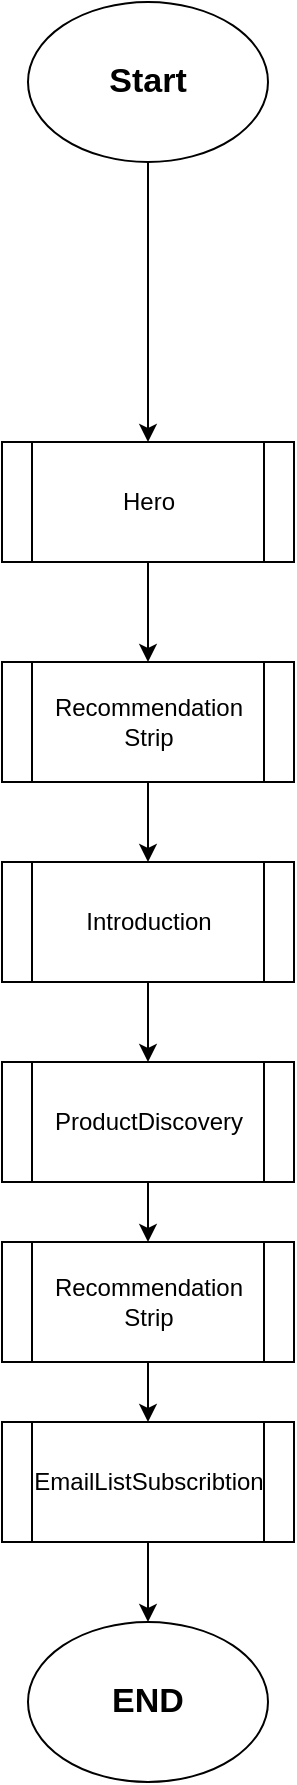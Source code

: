 <mxfile version="13.6.2" type="device"><diagram id="C5RBs43oDa-KdzZeNtuy" name="Page-1"><mxGraphModel dx="1024" dy="592" grid="1" gridSize="10" guides="1" tooltips="1" connect="1" arrows="1" fold="1" page="1" pageScale="1" pageWidth="827" pageHeight="1169" math="0" shadow="0"><root><mxCell id="WIyWlLk6GJQsqaUBKTNV-0"/><mxCell id="WIyWlLk6GJQsqaUBKTNV-1" parent="WIyWlLk6GJQsqaUBKTNV-0"/><mxCell id="FsK1T4aOb_RcDNJlNUbK-2" value="" style="edgeStyle=orthogonalEdgeStyle;rounded=0;orthogonalLoop=1;jettySize=auto;html=1;entryX=0.5;entryY=0;entryDx=0;entryDy=0;" parent="WIyWlLk6GJQsqaUBKTNV-1" source="FsK1T4aOb_RcDNJlNUbK-0" target="FsK1T4aOb_RcDNJlNUbK-3" edge="1"><mxGeometry relative="1" as="geometry"><mxPoint x="414" y="180" as="targetPoint"/></mxGeometry></mxCell><mxCell id="FsK1T4aOb_RcDNJlNUbK-0" value="&lt;b&gt;&lt;font style=&quot;font-size: 17px&quot;&gt;Start&lt;/font&gt;&lt;/b&gt;" style="ellipse;whiteSpace=wrap;html=1;" parent="WIyWlLk6GJQsqaUBKTNV-1" vertex="1"><mxGeometry x="354" y="60" width="120" height="80" as="geometry"/></mxCell><mxCell id="FsK1T4aOb_RcDNJlNUbK-6" value="" style="edgeStyle=orthogonalEdgeStyle;rounded=0;orthogonalLoop=1;jettySize=auto;html=1;" parent="WIyWlLk6GJQsqaUBKTNV-1" source="FsK1T4aOb_RcDNJlNUbK-3" target="FsK1T4aOb_RcDNJlNUbK-5" edge="1"><mxGeometry relative="1" as="geometry"/></mxCell><mxCell id="FsK1T4aOb_RcDNJlNUbK-3" value="Hero" style="shape=process;whiteSpace=wrap;html=1;backgroundOutline=1;" parent="WIyWlLk6GJQsqaUBKTNV-1" vertex="1"><mxGeometry x="341" y="280" width="146" height="60" as="geometry"/></mxCell><mxCell id="FsK1T4aOb_RcDNJlNUbK-8" value="" style="edgeStyle=orthogonalEdgeStyle;rounded=0;orthogonalLoop=1;jettySize=auto;html=1;" parent="WIyWlLk6GJQsqaUBKTNV-1" source="FsK1T4aOb_RcDNJlNUbK-5" target="FsK1T4aOb_RcDNJlNUbK-7" edge="1"><mxGeometry relative="1" as="geometry"/></mxCell><mxCell id="FsK1T4aOb_RcDNJlNUbK-5" value="Recommendation Strip" style="shape=process;whiteSpace=wrap;html=1;backgroundOutline=1;" parent="WIyWlLk6GJQsqaUBKTNV-1" vertex="1"><mxGeometry x="341" y="390" width="146" height="60" as="geometry"/></mxCell><mxCell id="FsK1T4aOb_RcDNJlNUbK-10" value="" style="edgeStyle=orthogonalEdgeStyle;rounded=0;orthogonalLoop=1;jettySize=auto;html=1;" parent="WIyWlLk6GJQsqaUBKTNV-1" source="FsK1T4aOb_RcDNJlNUbK-7" target="FsK1T4aOb_RcDNJlNUbK-9" edge="1"><mxGeometry relative="1" as="geometry"/></mxCell><mxCell id="FsK1T4aOb_RcDNJlNUbK-7" value="Introduction" style="shape=process;whiteSpace=wrap;html=1;backgroundOutline=1;" parent="WIyWlLk6GJQsqaUBKTNV-1" vertex="1"><mxGeometry x="341" y="490" width="146" height="60" as="geometry"/></mxCell><mxCell id="FsK1T4aOb_RcDNJlNUbK-12" value="" style="edgeStyle=orthogonalEdgeStyle;rounded=0;orthogonalLoop=1;jettySize=auto;html=1;" parent="WIyWlLk6GJQsqaUBKTNV-1" source="FsK1T4aOb_RcDNJlNUbK-9" target="FsK1T4aOb_RcDNJlNUbK-11" edge="1"><mxGeometry relative="1" as="geometry"/></mxCell><mxCell id="FsK1T4aOb_RcDNJlNUbK-9" value="ProductDiscovery" style="shape=process;whiteSpace=wrap;html=1;backgroundOutline=1;" parent="WIyWlLk6GJQsqaUBKTNV-1" vertex="1"><mxGeometry x="341" y="590" width="146" height="60" as="geometry"/></mxCell><mxCell id="FsK1T4aOb_RcDNJlNUbK-15" value="" style="edgeStyle=orthogonalEdgeStyle;rounded=0;orthogonalLoop=1;jettySize=auto;html=1;" parent="WIyWlLk6GJQsqaUBKTNV-1" source="FsK1T4aOb_RcDNJlNUbK-11" target="FsK1T4aOb_RcDNJlNUbK-13" edge="1"><mxGeometry relative="1" as="geometry"/></mxCell><mxCell id="FsK1T4aOb_RcDNJlNUbK-11" value="Recommendation Strip" style="shape=process;whiteSpace=wrap;html=1;backgroundOutline=1;" parent="WIyWlLk6GJQsqaUBKTNV-1" vertex="1"><mxGeometry x="341" y="680" width="146" height="60" as="geometry"/></mxCell><mxCell id="FsK1T4aOb_RcDNJlNUbK-16" value="" style="edgeStyle=orthogonalEdgeStyle;rounded=0;orthogonalLoop=1;jettySize=auto;html=1;" parent="WIyWlLk6GJQsqaUBKTNV-1" source="FsK1T4aOb_RcDNJlNUbK-13" target="FsK1T4aOb_RcDNJlNUbK-14" edge="1"><mxGeometry relative="1" as="geometry"/></mxCell><mxCell id="FsK1T4aOb_RcDNJlNUbK-13" value="EmailListSubscribtion" style="shape=process;whiteSpace=wrap;html=1;backgroundOutline=1;" parent="WIyWlLk6GJQsqaUBKTNV-1" vertex="1"><mxGeometry x="341" y="770" width="146" height="60" as="geometry"/></mxCell><mxCell id="FsK1T4aOb_RcDNJlNUbK-14" value="&lt;b&gt;&lt;font style=&quot;font-size: 17px&quot;&gt;END&lt;/font&gt;&lt;/b&gt;" style="ellipse;whiteSpace=wrap;html=1;" parent="WIyWlLk6GJQsqaUBKTNV-1" vertex="1"><mxGeometry x="354" y="870" width="120" height="80" as="geometry"/></mxCell></root></mxGraphModel></diagram></mxfile>